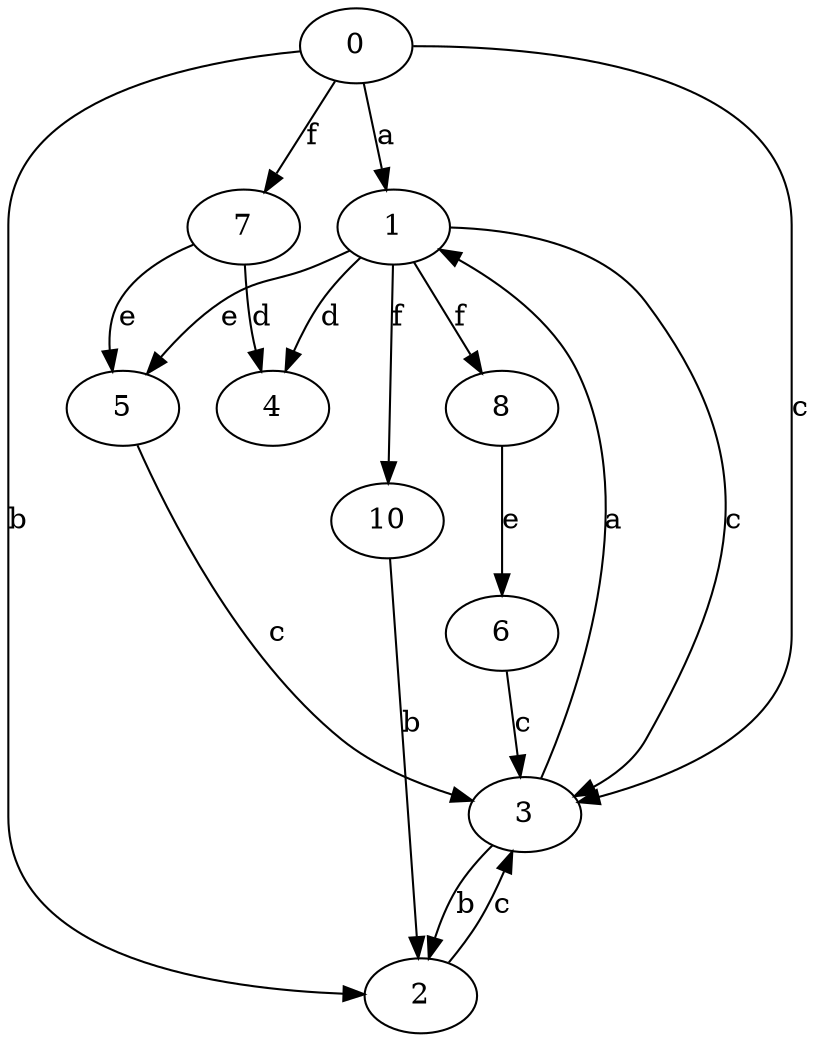 strict digraph  {
0;
1;
2;
3;
4;
5;
6;
7;
8;
10;
0 -> 1  [label=a];
0 -> 2  [label=b];
0 -> 3  [label=c];
0 -> 7  [label=f];
1 -> 3  [label=c];
1 -> 4  [label=d];
1 -> 5  [label=e];
1 -> 8  [label=f];
1 -> 10  [label=f];
2 -> 3  [label=c];
3 -> 1  [label=a];
3 -> 2  [label=b];
5 -> 3  [label=c];
6 -> 3  [label=c];
7 -> 4  [label=d];
7 -> 5  [label=e];
8 -> 6  [label=e];
10 -> 2  [label=b];
}
